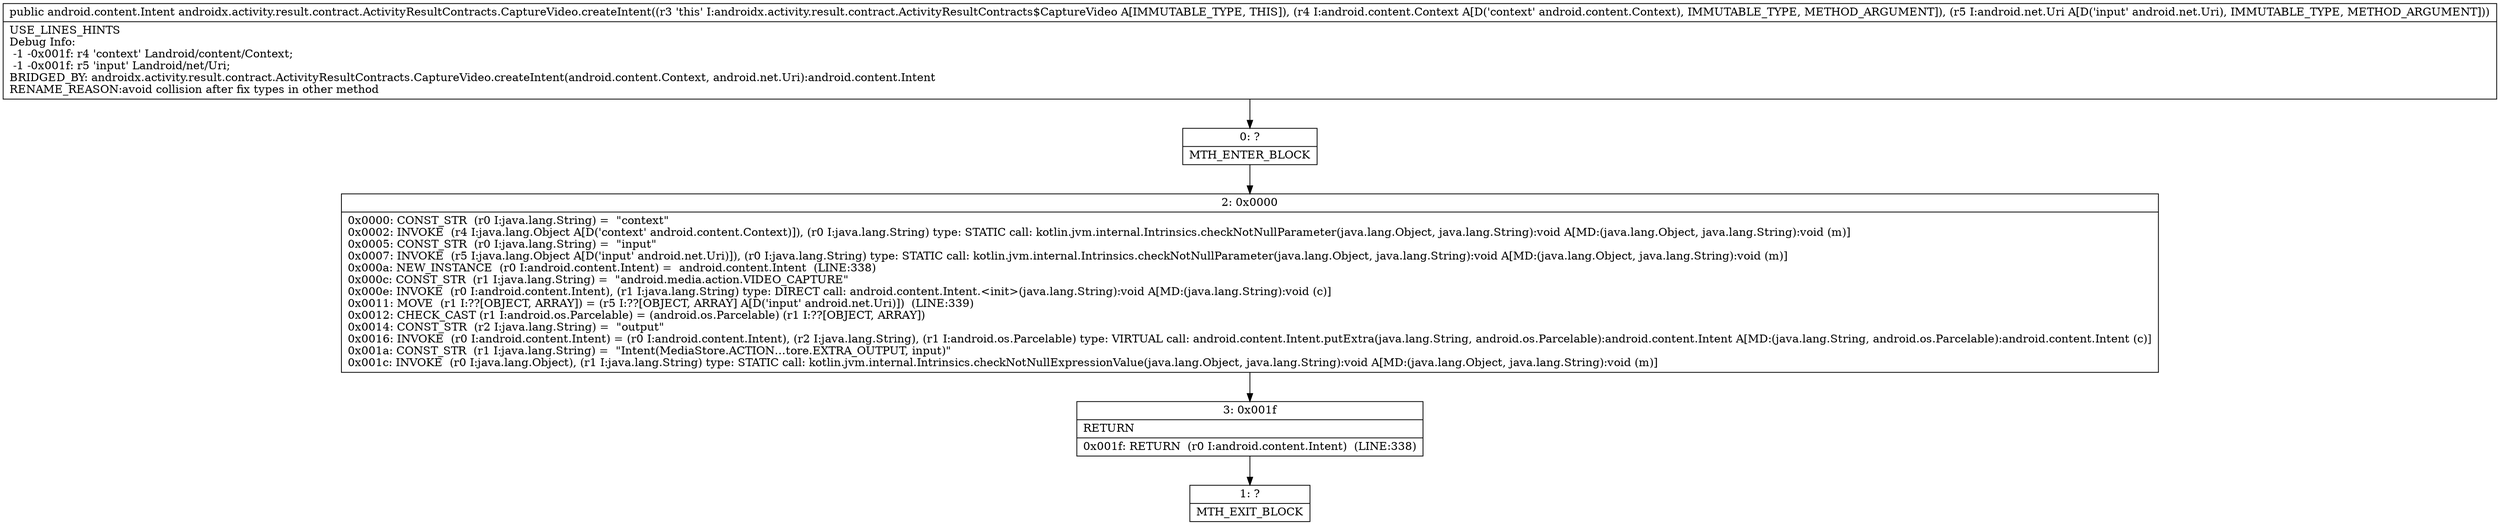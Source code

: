 digraph "CFG forandroidx.activity.result.contract.ActivityResultContracts.CaptureVideo.createIntent(Landroid\/content\/Context;Landroid\/net\/Uri;)Landroid\/content\/Intent;" {
Node_0 [shape=record,label="{0\:\ ?|MTH_ENTER_BLOCK\l}"];
Node_2 [shape=record,label="{2\:\ 0x0000|0x0000: CONST_STR  (r0 I:java.lang.String) =  \"context\" \l0x0002: INVOKE  (r4 I:java.lang.Object A[D('context' android.content.Context)]), (r0 I:java.lang.String) type: STATIC call: kotlin.jvm.internal.Intrinsics.checkNotNullParameter(java.lang.Object, java.lang.String):void A[MD:(java.lang.Object, java.lang.String):void (m)]\l0x0005: CONST_STR  (r0 I:java.lang.String) =  \"input\" \l0x0007: INVOKE  (r5 I:java.lang.Object A[D('input' android.net.Uri)]), (r0 I:java.lang.String) type: STATIC call: kotlin.jvm.internal.Intrinsics.checkNotNullParameter(java.lang.Object, java.lang.String):void A[MD:(java.lang.Object, java.lang.String):void (m)]\l0x000a: NEW_INSTANCE  (r0 I:android.content.Intent) =  android.content.Intent  (LINE:338)\l0x000c: CONST_STR  (r1 I:java.lang.String) =  \"android.media.action.VIDEO_CAPTURE\" \l0x000e: INVOKE  (r0 I:android.content.Intent), (r1 I:java.lang.String) type: DIRECT call: android.content.Intent.\<init\>(java.lang.String):void A[MD:(java.lang.String):void (c)]\l0x0011: MOVE  (r1 I:??[OBJECT, ARRAY]) = (r5 I:??[OBJECT, ARRAY] A[D('input' android.net.Uri)])  (LINE:339)\l0x0012: CHECK_CAST (r1 I:android.os.Parcelable) = (android.os.Parcelable) (r1 I:??[OBJECT, ARRAY]) \l0x0014: CONST_STR  (r2 I:java.lang.String) =  \"output\" \l0x0016: INVOKE  (r0 I:android.content.Intent) = (r0 I:android.content.Intent), (r2 I:java.lang.String), (r1 I:android.os.Parcelable) type: VIRTUAL call: android.content.Intent.putExtra(java.lang.String, android.os.Parcelable):android.content.Intent A[MD:(java.lang.String, android.os.Parcelable):android.content.Intent (c)]\l0x001a: CONST_STR  (r1 I:java.lang.String) =  \"Intent(MediaStore.ACTION…tore.EXTRA_OUTPUT, input)\" \l0x001c: INVOKE  (r0 I:java.lang.Object), (r1 I:java.lang.String) type: STATIC call: kotlin.jvm.internal.Intrinsics.checkNotNullExpressionValue(java.lang.Object, java.lang.String):void A[MD:(java.lang.Object, java.lang.String):void (m)]\l}"];
Node_3 [shape=record,label="{3\:\ 0x001f|RETURN\l|0x001f: RETURN  (r0 I:android.content.Intent)  (LINE:338)\l}"];
Node_1 [shape=record,label="{1\:\ ?|MTH_EXIT_BLOCK\l}"];
MethodNode[shape=record,label="{public android.content.Intent androidx.activity.result.contract.ActivityResultContracts.CaptureVideo.createIntent((r3 'this' I:androidx.activity.result.contract.ActivityResultContracts$CaptureVideo A[IMMUTABLE_TYPE, THIS]), (r4 I:android.content.Context A[D('context' android.content.Context), IMMUTABLE_TYPE, METHOD_ARGUMENT]), (r5 I:android.net.Uri A[D('input' android.net.Uri), IMMUTABLE_TYPE, METHOD_ARGUMENT]))  | USE_LINES_HINTS\lDebug Info:\l  \-1 \-0x001f: r4 'context' Landroid\/content\/Context;\l  \-1 \-0x001f: r5 'input' Landroid\/net\/Uri;\lBRIDGED_BY: androidx.activity.result.contract.ActivityResultContracts.CaptureVideo.createIntent(android.content.Context, android.net.Uri):android.content.Intent\lRENAME_REASON:avoid collision after fix types in other method\l}"];
MethodNode -> Node_0;Node_0 -> Node_2;
Node_2 -> Node_3;
Node_3 -> Node_1;
}

